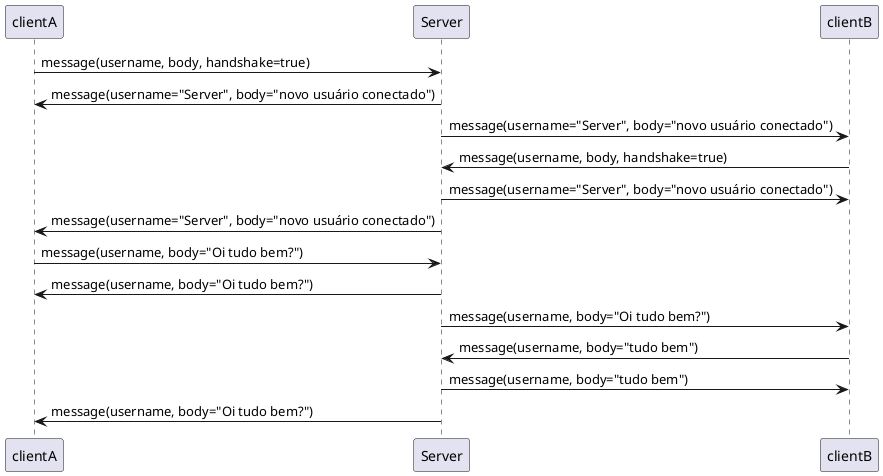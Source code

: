 @startuml

  clientA -> Server: message(username, body, handshake=true)

  clientA <- Server: message(username="Server", body="novo usuário conectado")

  clientB <- Server: message(username="Server", body="novo usuário conectado")



  clientB -> Server: message(username, body, handshake=true)

  clientB <- Server: message(username="Server", body="novo usuário conectado")

  clientA <- Server: message(username="Server", body="novo usuário conectado")



  clientA -> Server: message(username, body="Oi tudo bem?")

  clientA <- Server: message(username, body="Oi tudo bem?")

  clientB <- Server: message(username, body="Oi tudo bem?")



  clientB -> Server: message(username, body="tudo bem")

  clientB <- Server: message(username, body="tudo bem")

  clientA <- Server: message(username, body="Oi tudo bem?")

@enduml